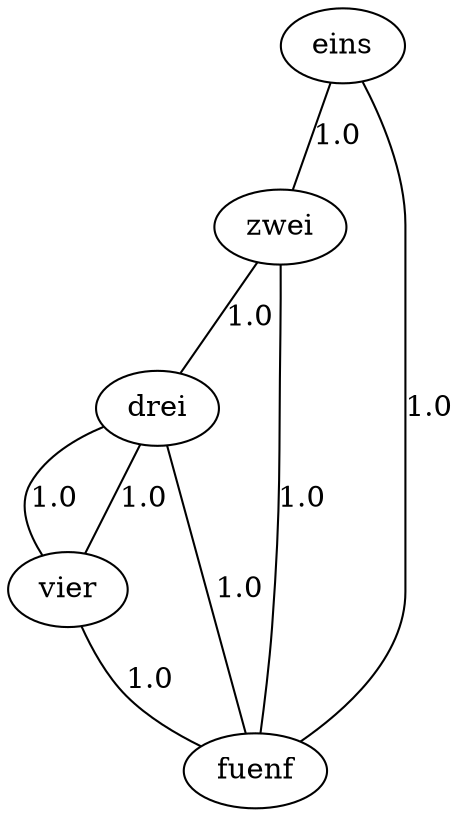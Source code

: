 graph G {
  1 [ label="eins" ];
  2 [ label="zwei" ];
  3 [ label="drei" ];
  4 [ label="vier" ];
  5 [ label="fuenf" ];
  1 -- 2 [ label="1.0" ];
  2 -- 3 [ label="1.0" ];
  3 -- 4 [ label="1.0" ];
  4 -- 3 [ label="1.0" ];
  4 -- 5 [ label="1.0" ];
  5 -- 1 [ label="1.0" ];
  5 -- 2 [ label="1.0" ];
  5 -- 3 [ label="1.0" ];
}
